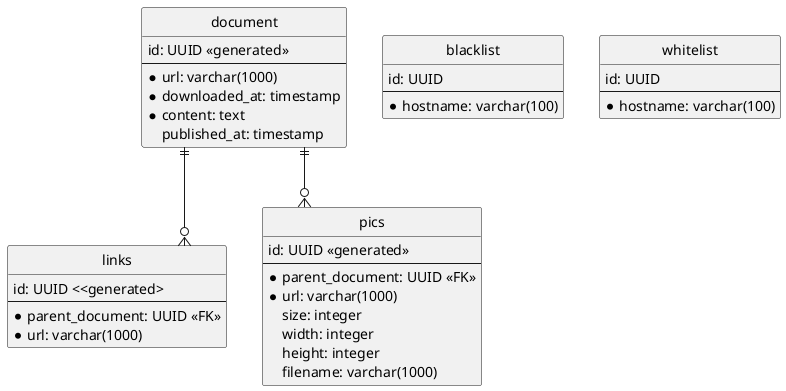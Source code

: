 @startuml

hide circle
skinparam linetype ortho

entity document {
    id: UUID <<generated>>
    --
    * url: varchar(1000)
    * downloaded_at: timestamp
    * content: text
    published_at: timestamp
}

entity links {
    id: UUID <<generated>
    --
    * parent_document: UUID <<FK>>
    * url: varchar(1000)
}

entity pics {
    id: UUID <<generated>>
    --
    * parent_document: UUID <<FK>>
    * url: varchar(1000)
    size: integer
    width: integer
    height: integer
    filename: varchar(1000)
}

entity blacklist {
    id: UUID
    --
    * hostname: varchar(100)
}

entity whitelist {
    id: UUID
    --
    * hostname: varchar(100)
}

document ||--o{ links
document ||--o{ pics

@enduml
